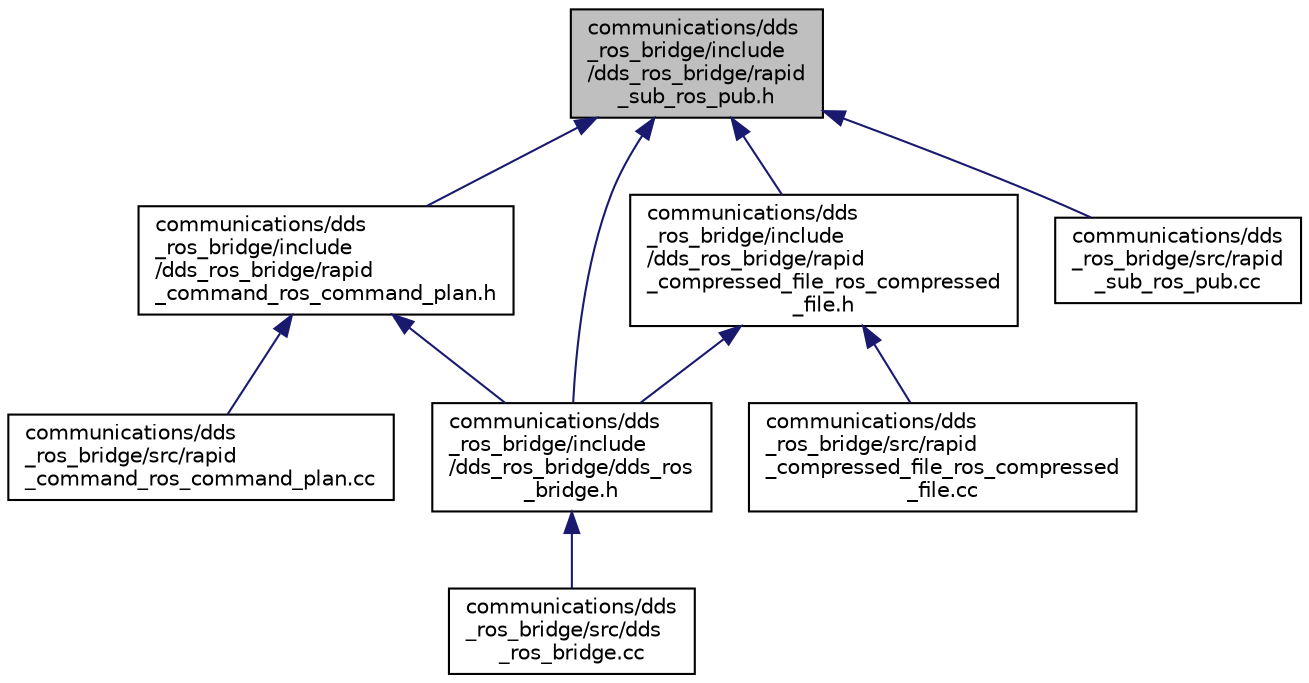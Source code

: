 digraph "communications/dds_ros_bridge/include/dds_ros_bridge/rapid_sub_ros_pub.h"
{
 // LATEX_PDF_SIZE
  edge [fontname="Helvetica",fontsize="10",labelfontname="Helvetica",labelfontsize="10"];
  node [fontname="Helvetica",fontsize="10",shape=record];
  Node1 [label="communications/dds\l_ros_bridge/include\l/dds_ros_bridge/rapid\l_sub_ros_pub.h",height=0.2,width=0.4,color="black", fillcolor="grey75", style="filled", fontcolor="black",tooltip=" "];
  Node1 -> Node2 [dir="back",color="midnightblue",fontsize="10",style="solid",fontname="Helvetica"];
  Node2 [label="communications/dds\l_ros_bridge/include\l/dds_ros_bridge/dds_ros\l_bridge.h",height=0.2,width=0.4,color="black", fillcolor="white", style="filled",URL="$dds__ros__bridge_8h.html",tooltip=" "];
  Node2 -> Node3 [dir="back",color="midnightblue",fontsize="10",style="solid",fontname="Helvetica"];
  Node3 [label="communications/dds\l_ros_bridge/src/dds\l_ros_bridge.cc",height=0.2,width=0.4,color="black", fillcolor="white", style="filled",URL="$dds__ros__bridge_8cc.html",tooltip=" "];
  Node1 -> Node4 [dir="back",color="midnightblue",fontsize="10",style="solid",fontname="Helvetica"];
  Node4 [label="communications/dds\l_ros_bridge/include\l/dds_ros_bridge/rapid\l_command_ros_command_plan.h",height=0.2,width=0.4,color="black", fillcolor="white", style="filled",URL="$rapid__command__ros__command__plan_8h.html",tooltip=" "];
  Node4 -> Node2 [dir="back",color="midnightblue",fontsize="10",style="solid",fontname="Helvetica"];
  Node4 -> Node5 [dir="back",color="midnightblue",fontsize="10",style="solid",fontname="Helvetica"];
  Node5 [label="communications/dds\l_ros_bridge/src/rapid\l_command_ros_command_plan.cc",height=0.2,width=0.4,color="black", fillcolor="white", style="filled",URL="$rapid__command__ros__command__plan_8cc.html",tooltip=" "];
  Node1 -> Node6 [dir="back",color="midnightblue",fontsize="10",style="solid",fontname="Helvetica"];
  Node6 [label="communications/dds\l_ros_bridge/include\l/dds_ros_bridge/rapid\l_compressed_file_ros_compressed\l_file.h",height=0.2,width=0.4,color="black", fillcolor="white", style="filled",URL="$rapid__compressed__file__ros__compressed__file_8h.html",tooltip=" "];
  Node6 -> Node2 [dir="back",color="midnightblue",fontsize="10",style="solid",fontname="Helvetica"];
  Node6 -> Node7 [dir="back",color="midnightblue",fontsize="10",style="solid",fontname="Helvetica"];
  Node7 [label="communications/dds\l_ros_bridge/src/rapid\l_compressed_file_ros_compressed\l_file.cc",height=0.2,width=0.4,color="black", fillcolor="white", style="filled",URL="$rapid__compressed__file__ros__compressed__file_8cc.html",tooltip=" "];
  Node1 -> Node8 [dir="back",color="midnightblue",fontsize="10",style="solid",fontname="Helvetica"];
  Node8 [label="communications/dds\l_ros_bridge/src/rapid\l_sub_ros_pub.cc",height=0.2,width=0.4,color="black", fillcolor="white", style="filled",URL="$rapid__sub__ros__pub_8cc.html",tooltip=" "];
}
